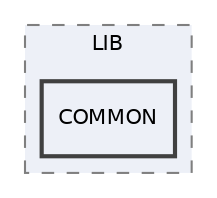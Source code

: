 digraph "Unit_10_SecondTermProject/Unit_10_SecondTermProject/ECU2/ECU2_Dashboard/Inc/LIB/COMMON"
{
 // LATEX_PDF_SIZE
  edge [fontname="Helvetica",fontsize="10",labelfontname="Helvetica",labelfontsize="10"];
  node [fontname="Helvetica",fontsize="10",shape=record];
  compound=true
  subgraph clusterdir_d22e1ea2fc680c6f0dcd19c090781ff5 {
    graph [ bgcolor="#edf0f7", pencolor="grey50", style="filled,dashed,", label="LIB", fontname="Helvetica", fontsize="10", URL="dir_d22e1ea2fc680c6f0dcd19c090781ff5.html"]
  dir_a479706001f578a4c8324c953233b5b6 [shape=box, label="COMMON", style="filled,bold,", fillcolor="#edf0f7", color="grey25", URL="dir_a479706001f578a4c8324c953233b5b6.html"];
  }
}
